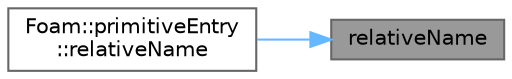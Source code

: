 digraph "relativeName"
{
 // LATEX_PDF_SIZE
  bgcolor="transparent";
  edge [fontname=Helvetica,fontsize=10,labelfontname=Helvetica,labelfontsize=10];
  node [fontname=Helvetica,fontsize=10,shape=box,height=0.2,width=0.4];
  rankdir="RL";
  Node1 [id="Node000001",label="relativeName",height=0.2,width=0.4,color="gray40", fillcolor="grey60", style="filled", fontcolor="black",tooltip=" "];
  Node1 -> Node2 [id="edge1_Node000001_Node000002",dir="back",color="steelblue1",style="solid",tooltip=" "];
  Node2 [id="Node000002",label="Foam::primitiveEntry\l::relativeName",height=0.2,width=0.4,color="grey40", fillcolor="white", style="filled",URL="$classFoam_1_1primitiveEntry.html#a3a2a1322317d6f7ac8569b7f0de6b38d",tooltip=" "];
}
